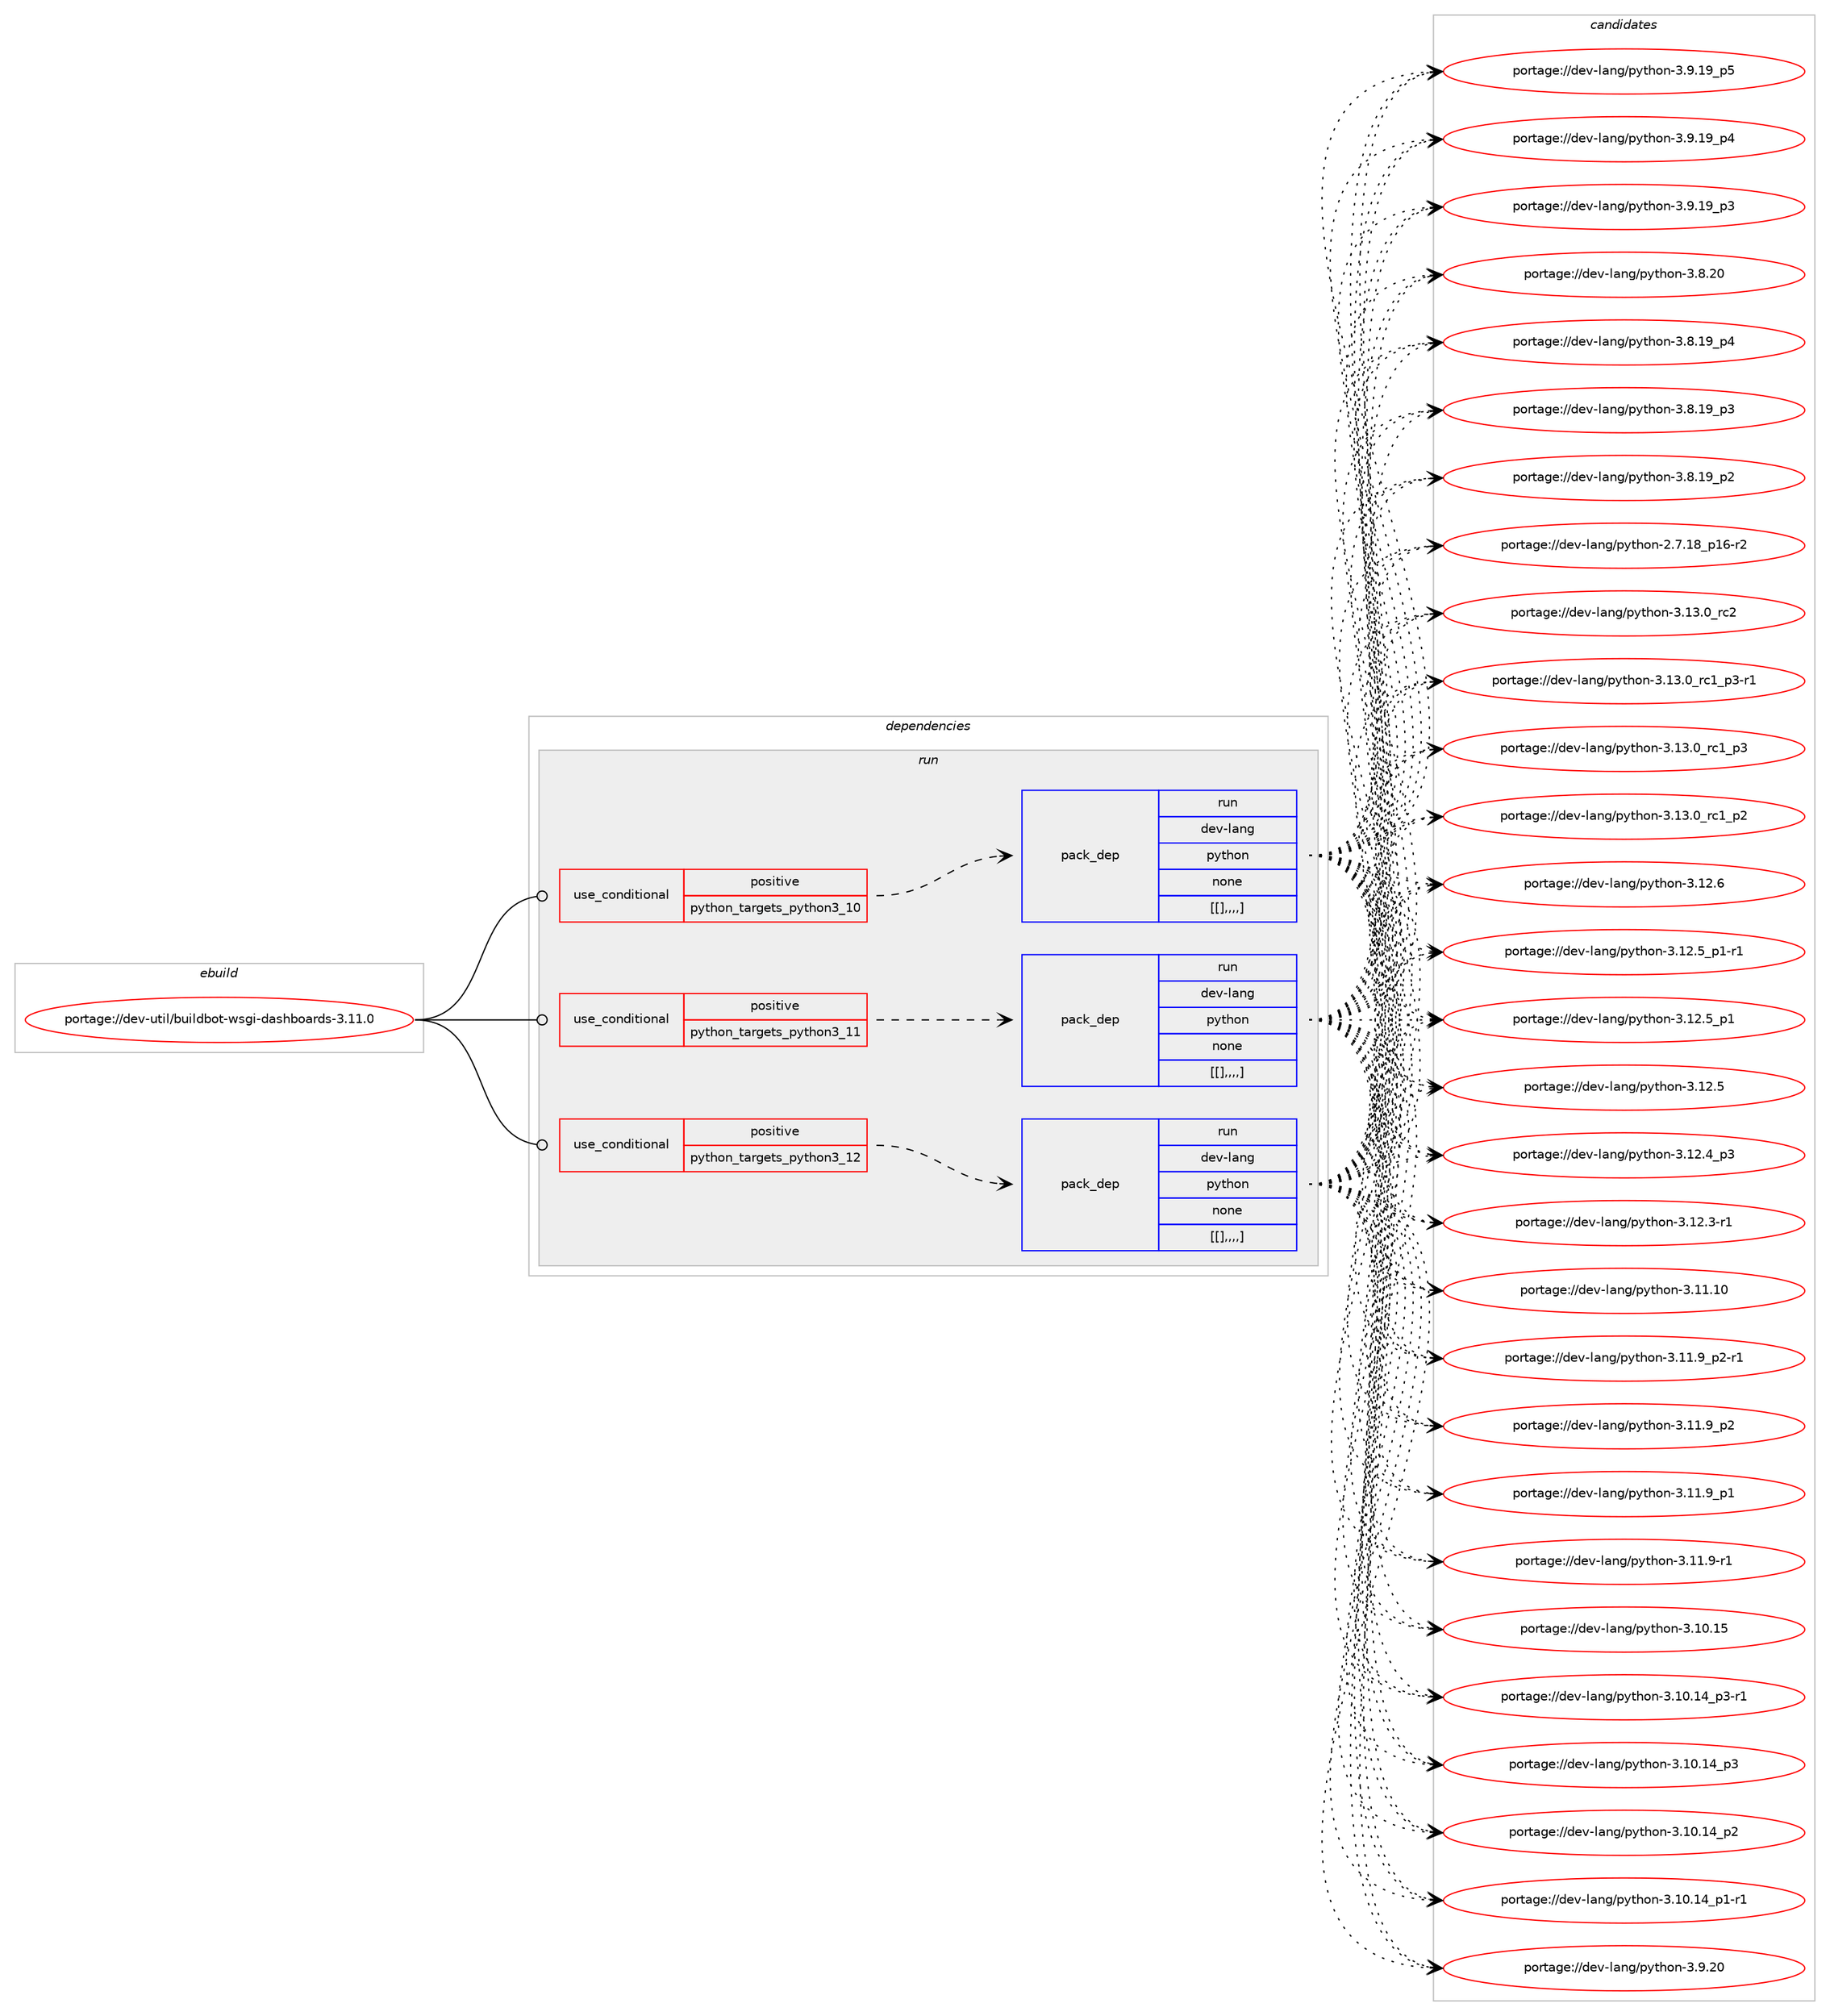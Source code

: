 digraph prolog {

# *************
# Graph options
# *************

newrank=true;
concentrate=true;
compound=true;
graph [rankdir=LR,fontname=Helvetica,fontsize=10,ranksep=1.5];#, ranksep=2.5, nodesep=0.2];
edge  [arrowhead=vee];
node  [fontname=Helvetica,fontsize=10];

# **********
# The ebuild
# **********

subgraph cluster_leftcol {
color=gray;
label=<<i>ebuild</i>>;
id [label="portage://dev-util/buildbot-wsgi-dashboards-3.11.0", color=red, width=4, href="../dev-util/buildbot-wsgi-dashboards-3.11.0.svg"];
}

# ****************
# The dependencies
# ****************

subgraph cluster_midcol {
color=gray;
label=<<i>dependencies</i>>;
subgraph cluster_compile {
fillcolor="#eeeeee";
style=filled;
label=<<i>compile</i>>;
}
subgraph cluster_compileandrun {
fillcolor="#eeeeee";
style=filled;
label=<<i>compile and run</i>>;
}
subgraph cluster_run {
fillcolor="#eeeeee";
style=filled;
label=<<i>run</i>>;
subgraph cond61161 {
dependency214978 [label=<<TABLE BORDER="0" CELLBORDER="1" CELLSPACING="0" CELLPADDING="4"><TR><TD ROWSPAN="3" CELLPADDING="10">use_conditional</TD></TR><TR><TD>positive</TD></TR><TR><TD>python_targets_python3_10</TD></TR></TABLE>>, shape=none, color=red];
subgraph pack152424 {
dependency214979 [label=<<TABLE BORDER="0" CELLBORDER="1" CELLSPACING="0" CELLPADDING="4" WIDTH="220"><TR><TD ROWSPAN="6" CELLPADDING="30">pack_dep</TD></TR><TR><TD WIDTH="110">run</TD></TR><TR><TD>dev-lang</TD></TR><TR><TD>python</TD></TR><TR><TD>none</TD></TR><TR><TD>[[],,,,]</TD></TR></TABLE>>, shape=none, color=blue];
}
dependency214978:e -> dependency214979:w [weight=20,style="dashed",arrowhead="vee"];
}
id:e -> dependency214978:w [weight=20,style="solid",arrowhead="odot"];
subgraph cond61162 {
dependency214980 [label=<<TABLE BORDER="0" CELLBORDER="1" CELLSPACING="0" CELLPADDING="4"><TR><TD ROWSPAN="3" CELLPADDING="10">use_conditional</TD></TR><TR><TD>positive</TD></TR><TR><TD>python_targets_python3_11</TD></TR></TABLE>>, shape=none, color=red];
subgraph pack152425 {
dependency214981 [label=<<TABLE BORDER="0" CELLBORDER="1" CELLSPACING="0" CELLPADDING="4" WIDTH="220"><TR><TD ROWSPAN="6" CELLPADDING="30">pack_dep</TD></TR><TR><TD WIDTH="110">run</TD></TR><TR><TD>dev-lang</TD></TR><TR><TD>python</TD></TR><TR><TD>none</TD></TR><TR><TD>[[],,,,]</TD></TR></TABLE>>, shape=none, color=blue];
}
dependency214980:e -> dependency214981:w [weight=20,style="dashed",arrowhead="vee"];
}
id:e -> dependency214980:w [weight=20,style="solid",arrowhead="odot"];
subgraph cond61163 {
dependency214982 [label=<<TABLE BORDER="0" CELLBORDER="1" CELLSPACING="0" CELLPADDING="4"><TR><TD ROWSPAN="3" CELLPADDING="10">use_conditional</TD></TR><TR><TD>positive</TD></TR><TR><TD>python_targets_python3_12</TD></TR></TABLE>>, shape=none, color=red];
subgraph pack152426 {
dependency214983 [label=<<TABLE BORDER="0" CELLBORDER="1" CELLSPACING="0" CELLPADDING="4" WIDTH="220"><TR><TD ROWSPAN="6" CELLPADDING="30">pack_dep</TD></TR><TR><TD WIDTH="110">run</TD></TR><TR><TD>dev-lang</TD></TR><TR><TD>python</TD></TR><TR><TD>none</TD></TR><TR><TD>[[],,,,]</TD></TR></TABLE>>, shape=none, color=blue];
}
dependency214982:e -> dependency214983:w [weight=20,style="dashed",arrowhead="vee"];
}
id:e -> dependency214982:w [weight=20,style="solid",arrowhead="odot"];
}
}

# **************
# The candidates
# **************

subgraph cluster_choices {
rank=same;
color=gray;
label=<<i>candidates</i>>;

subgraph choice152424 {
color=black;
nodesep=1;
choice10010111845108971101034711212111610411111045514649514648951149950 [label="portage://dev-lang/python-3.13.0_rc2", color=red, width=4,href="../dev-lang/python-3.13.0_rc2.svg"];
choice1001011184510897110103471121211161041111104551464951464895114994995112514511449 [label="portage://dev-lang/python-3.13.0_rc1_p3-r1", color=red, width=4,href="../dev-lang/python-3.13.0_rc1_p3-r1.svg"];
choice100101118451089711010347112121116104111110455146495146489511499499511251 [label="portage://dev-lang/python-3.13.0_rc1_p3", color=red, width=4,href="../dev-lang/python-3.13.0_rc1_p3.svg"];
choice100101118451089711010347112121116104111110455146495146489511499499511250 [label="portage://dev-lang/python-3.13.0_rc1_p2", color=red, width=4,href="../dev-lang/python-3.13.0_rc1_p2.svg"];
choice10010111845108971101034711212111610411111045514649504654 [label="portage://dev-lang/python-3.12.6", color=red, width=4,href="../dev-lang/python-3.12.6.svg"];
choice1001011184510897110103471121211161041111104551464950465395112494511449 [label="portage://dev-lang/python-3.12.5_p1-r1", color=red, width=4,href="../dev-lang/python-3.12.5_p1-r1.svg"];
choice100101118451089711010347112121116104111110455146495046539511249 [label="portage://dev-lang/python-3.12.5_p1", color=red, width=4,href="../dev-lang/python-3.12.5_p1.svg"];
choice10010111845108971101034711212111610411111045514649504653 [label="portage://dev-lang/python-3.12.5", color=red, width=4,href="../dev-lang/python-3.12.5.svg"];
choice100101118451089711010347112121116104111110455146495046529511251 [label="portage://dev-lang/python-3.12.4_p3", color=red, width=4,href="../dev-lang/python-3.12.4_p3.svg"];
choice100101118451089711010347112121116104111110455146495046514511449 [label="portage://dev-lang/python-3.12.3-r1", color=red, width=4,href="../dev-lang/python-3.12.3-r1.svg"];
choice1001011184510897110103471121211161041111104551464949464948 [label="portage://dev-lang/python-3.11.10", color=red, width=4,href="../dev-lang/python-3.11.10.svg"];
choice1001011184510897110103471121211161041111104551464949465795112504511449 [label="portage://dev-lang/python-3.11.9_p2-r1", color=red, width=4,href="../dev-lang/python-3.11.9_p2-r1.svg"];
choice100101118451089711010347112121116104111110455146494946579511250 [label="portage://dev-lang/python-3.11.9_p2", color=red, width=4,href="../dev-lang/python-3.11.9_p2.svg"];
choice100101118451089711010347112121116104111110455146494946579511249 [label="portage://dev-lang/python-3.11.9_p1", color=red, width=4,href="../dev-lang/python-3.11.9_p1.svg"];
choice100101118451089711010347112121116104111110455146494946574511449 [label="portage://dev-lang/python-3.11.9-r1", color=red, width=4,href="../dev-lang/python-3.11.9-r1.svg"];
choice1001011184510897110103471121211161041111104551464948464953 [label="portage://dev-lang/python-3.10.15", color=red, width=4,href="../dev-lang/python-3.10.15.svg"];
choice100101118451089711010347112121116104111110455146494846495295112514511449 [label="portage://dev-lang/python-3.10.14_p3-r1", color=red, width=4,href="../dev-lang/python-3.10.14_p3-r1.svg"];
choice10010111845108971101034711212111610411111045514649484649529511251 [label="portage://dev-lang/python-3.10.14_p3", color=red, width=4,href="../dev-lang/python-3.10.14_p3.svg"];
choice10010111845108971101034711212111610411111045514649484649529511250 [label="portage://dev-lang/python-3.10.14_p2", color=red, width=4,href="../dev-lang/python-3.10.14_p2.svg"];
choice100101118451089711010347112121116104111110455146494846495295112494511449 [label="portage://dev-lang/python-3.10.14_p1-r1", color=red, width=4,href="../dev-lang/python-3.10.14_p1-r1.svg"];
choice10010111845108971101034711212111610411111045514657465048 [label="portage://dev-lang/python-3.9.20", color=red, width=4,href="../dev-lang/python-3.9.20.svg"];
choice100101118451089711010347112121116104111110455146574649579511253 [label="portage://dev-lang/python-3.9.19_p5", color=red, width=4,href="../dev-lang/python-3.9.19_p5.svg"];
choice100101118451089711010347112121116104111110455146574649579511252 [label="portage://dev-lang/python-3.9.19_p4", color=red, width=4,href="../dev-lang/python-3.9.19_p4.svg"];
choice100101118451089711010347112121116104111110455146574649579511251 [label="portage://dev-lang/python-3.9.19_p3", color=red, width=4,href="../dev-lang/python-3.9.19_p3.svg"];
choice10010111845108971101034711212111610411111045514656465048 [label="portage://dev-lang/python-3.8.20", color=red, width=4,href="../dev-lang/python-3.8.20.svg"];
choice100101118451089711010347112121116104111110455146564649579511252 [label="portage://dev-lang/python-3.8.19_p4", color=red, width=4,href="../dev-lang/python-3.8.19_p4.svg"];
choice100101118451089711010347112121116104111110455146564649579511251 [label="portage://dev-lang/python-3.8.19_p3", color=red, width=4,href="../dev-lang/python-3.8.19_p3.svg"];
choice100101118451089711010347112121116104111110455146564649579511250 [label="portage://dev-lang/python-3.8.19_p2", color=red, width=4,href="../dev-lang/python-3.8.19_p2.svg"];
choice100101118451089711010347112121116104111110455046554649569511249544511450 [label="portage://dev-lang/python-2.7.18_p16-r2", color=red, width=4,href="../dev-lang/python-2.7.18_p16-r2.svg"];
dependency214979:e -> choice10010111845108971101034711212111610411111045514649514648951149950:w [style=dotted,weight="100"];
dependency214979:e -> choice1001011184510897110103471121211161041111104551464951464895114994995112514511449:w [style=dotted,weight="100"];
dependency214979:e -> choice100101118451089711010347112121116104111110455146495146489511499499511251:w [style=dotted,weight="100"];
dependency214979:e -> choice100101118451089711010347112121116104111110455146495146489511499499511250:w [style=dotted,weight="100"];
dependency214979:e -> choice10010111845108971101034711212111610411111045514649504654:w [style=dotted,weight="100"];
dependency214979:e -> choice1001011184510897110103471121211161041111104551464950465395112494511449:w [style=dotted,weight="100"];
dependency214979:e -> choice100101118451089711010347112121116104111110455146495046539511249:w [style=dotted,weight="100"];
dependency214979:e -> choice10010111845108971101034711212111610411111045514649504653:w [style=dotted,weight="100"];
dependency214979:e -> choice100101118451089711010347112121116104111110455146495046529511251:w [style=dotted,weight="100"];
dependency214979:e -> choice100101118451089711010347112121116104111110455146495046514511449:w [style=dotted,weight="100"];
dependency214979:e -> choice1001011184510897110103471121211161041111104551464949464948:w [style=dotted,weight="100"];
dependency214979:e -> choice1001011184510897110103471121211161041111104551464949465795112504511449:w [style=dotted,weight="100"];
dependency214979:e -> choice100101118451089711010347112121116104111110455146494946579511250:w [style=dotted,weight="100"];
dependency214979:e -> choice100101118451089711010347112121116104111110455146494946579511249:w [style=dotted,weight="100"];
dependency214979:e -> choice100101118451089711010347112121116104111110455146494946574511449:w [style=dotted,weight="100"];
dependency214979:e -> choice1001011184510897110103471121211161041111104551464948464953:w [style=dotted,weight="100"];
dependency214979:e -> choice100101118451089711010347112121116104111110455146494846495295112514511449:w [style=dotted,weight="100"];
dependency214979:e -> choice10010111845108971101034711212111610411111045514649484649529511251:w [style=dotted,weight="100"];
dependency214979:e -> choice10010111845108971101034711212111610411111045514649484649529511250:w [style=dotted,weight="100"];
dependency214979:e -> choice100101118451089711010347112121116104111110455146494846495295112494511449:w [style=dotted,weight="100"];
dependency214979:e -> choice10010111845108971101034711212111610411111045514657465048:w [style=dotted,weight="100"];
dependency214979:e -> choice100101118451089711010347112121116104111110455146574649579511253:w [style=dotted,weight="100"];
dependency214979:e -> choice100101118451089711010347112121116104111110455146574649579511252:w [style=dotted,weight="100"];
dependency214979:e -> choice100101118451089711010347112121116104111110455146574649579511251:w [style=dotted,weight="100"];
dependency214979:e -> choice10010111845108971101034711212111610411111045514656465048:w [style=dotted,weight="100"];
dependency214979:e -> choice100101118451089711010347112121116104111110455146564649579511252:w [style=dotted,weight="100"];
dependency214979:e -> choice100101118451089711010347112121116104111110455146564649579511251:w [style=dotted,weight="100"];
dependency214979:e -> choice100101118451089711010347112121116104111110455146564649579511250:w [style=dotted,weight="100"];
dependency214979:e -> choice100101118451089711010347112121116104111110455046554649569511249544511450:w [style=dotted,weight="100"];
}
subgraph choice152425 {
color=black;
nodesep=1;
choice10010111845108971101034711212111610411111045514649514648951149950 [label="portage://dev-lang/python-3.13.0_rc2", color=red, width=4,href="../dev-lang/python-3.13.0_rc2.svg"];
choice1001011184510897110103471121211161041111104551464951464895114994995112514511449 [label="portage://dev-lang/python-3.13.0_rc1_p3-r1", color=red, width=4,href="../dev-lang/python-3.13.0_rc1_p3-r1.svg"];
choice100101118451089711010347112121116104111110455146495146489511499499511251 [label="portage://dev-lang/python-3.13.0_rc1_p3", color=red, width=4,href="../dev-lang/python-3.13.0_rc1_p3.svg"];
choice100101118451089711010347112121116104111110455146495146489511499499511250 [label="portage://dev-lang/python-3.13.0_rc1_p2", color=red, width=4,href="../dev-lang/python-3.13.0_rc1_p2.svg"];
choice10010111845108971101034711212111610411111045514649504654 [label="portage://dev-lang/python-3.12.6", color=red, width=4,href="../dev-lang/python-3.12.6.svg"];
choice1001011184510897110103471121211161041111104551464950465395112494511449 [label="portage://dev-lang/python-3.12.5_p1-r1", color=red, width=4,href="../dev-lang/python-3.12.5_p1-r1.svg"];
choice100101118451089711010347112121116104111110455146495046539511249 [label="portage://dev-lang/python-3.12.5_p1", color=red, width=4,href="../dev-lang/python-3.12.5_p1.svg"];
choice10010111845108971101034711212111610411111045514649504653 [label="portage://dev-lang/python-3.12.5", color=red, width=4,href="../dev-lang/python-3.12.5.svg"];
choice100101118451089711010347112121116104111110455146495046529511251 [label="portage://dev-lang/python-3.12.4_p3", color=red, width=4,href="../dev-lang/python-3.12.4_p3.svg"];
choice100101118451089711010347112121116104111110455146495046514511449 [label="portage://dev-lang/python-3.12.3-r1", color=red, width=4,href="../dev-lang/python-3.12.3-r1.svg"];
choice1001011184510897110103471121211161041111104551464949464948 [label="portage://dev-lang/python-3.11.10", color=red, width=4,href="../dev-lang/python-3.11.10.svg"];
choice1001011184510897110103471121211161041111104551464949465795112504511449 [label="portage://dev-lang/python-3.11.9_p2-r1", color=red, width=4,href="../dev-lang/python-3.11.9_p2-r1.svg"];
choice100101118451089711010347112121116104111110455146494946579511250 [label="portage://dev-lang/python-3.11.9_p2", color=red, width=4,href="../dev-lang/python-3.11.9_p2.svg"];
choice100101118451089711010347112121116104111110455146494946579511249 [label="portage://dev-lang/python-3.11.9_p1", color=red, width=4,href="../dev-lang/python-3.11.9_p1.svg"];
choice100101118451089711010347112121116104111110455146494946574511449 [label="portage://dev-lang/python-3.11.9-r1", color=red, width=4,href="../dev-lang/python-3.11.9-r1.svg"];
choice1001011184510897110103471121211161041111104551464948464953 [label="portage://dev-lang/python-3.10.15", color=red, width=4,href="../dev-lang/python-3.10.15.svg"];
choice100101118451089711010347112121116104111110455146494846495295112514511449 [label="portage://dev-lang/python-3.10.14_p3-r1", color=red, width=4,href="../dev-lang/python-3.10.14_p3-r1.svg"];
choice10010111845108971101034711212111610411111045514649484649529511251 [label="portage://dev-lang/python-3.10.14_p3", color=red, width=4,href="../dev-lang/python-3.10.14_p3.svg"];
choice10010111845108971101034711212111610411111045514649484649529511250 [label="portage://dev-lang/python-3.10.14_p2", color=red, width=4,href="../dev-lang/python-3.10.14_p2.svg"];
choice100101118451089711010347112121116104111110455146494846495295112494511449 [label="portage://dev-lang/python-3.10.14_p1-r1", color=red, width=4,href="../dev-lang/python-3.10.14_p1-r1.svg"];
choice10010111845108971101034711212111610411111045514657465048 [label="portage://dev-lang/python-3.9.20", color=red, width=4,href="../dev-lang/python-3.9.20.svg"];
choice100101118451089711010347112121116104111110455146574649579511253 [label="portage://dev-lang/python-3.9.19_p5", color=red, width=4,href="../dev-lang/python-3.9.19_p5.svg"];
choice100101118451089711010347112121116104111110455146574649579511252 [label="portage://dev-lang/python-3.9.19_p4", color=red, width=4,href="../dev-lang/python-3.9.19_p4.svg"];
choice100101118451089711010347112121116104111110455146574649579511251 [label="portage://dev-lang/python-3.9.19_p3", color=red, width=4,href="../dev-lang/python-3.9.19_p3.svg"];
choice10010111845108971101034711212111610411111045514656465048 [label="portage://dev-lang/python-3.8.20", color=red, width=4,href="../dev-lang/python-3.8.20.svg"];
choice100101118451089711010347112121116104111110455146564649579511252 [label="portage://dev-lang/python-3.8.19_p4", color=red, width=4,href="../dev-lang/python-3.8.19_p4.svg"];
choice100101118451089711010347112121116104111110455146564649579511251 [label="portage://dev-lang/python-3.8.19_p3", color=red, width=4,href="../dev-lang/python-3.8.19_p3.svg"];
choice100101118451089711010347112121116104111110455146564649579511250 [label="portage://dev-lang/python-3.8.19_p2", color=red, width=4,href="../dev-lang/python-3.8.19_p2.svg"];
choice100101118451089711010347112121116104111110455046554649569511249544511450 [label="portage://dev-lang/python-2.7.18_p16-r2", color=red, width=4,href="../dev-lang/python-2.7.18_p16-r2.svg"];
dependency214981:e -> choice10010111845108971101034711212111610411111045514649514648951149950:w [style=dotted,weight="100"];
dependency214981:e -> choice1001011184510897110103471121211161041111104551464951464895114994995112514511449:w [style=dotted,weight="100"];
dependency214981:e -> choice100101118451089711010347112121116104111110455146495146489511499499511251:w [style=dotted,weight="100"];
dependency214981:e -> choice100101118451089711010347112121116104111110455146495146489511499499511250:w [style=dotted,weight="100"];
dependency214981:e -> choice10010111845108971101034711212111610411111045514649504654:w [style=dotted,weight="100"];
dependency214981:e -> choice1001011184510897110103471121211161041111104551464950465395112494511449:w [style=dotted,weight="100"];
dependency214981:e -> choice100101118451089711010347112121116104111110455146495046539511249:w [style=dotted,weight="100"];
dependency214981:e -> choice10010111845108971101034711212111610411111045514649504653:w [style=dotted,weight="100"];
dependency214981:e -> choice100101118451089711010347112121116104111110455146495046529511251:w [style=dotted,weight="100"];
dependency214981:e -> choice100101118451089711010347112121116104111110455146495046514511449:w [style=dotted,weight="100"];
dependency214981:e -> choice1001011184510897110103471121211161041111104551464949464948:w [style=dotted,weight="100"];
dependency214981:e -> choice1001011184510897110103471121211161041111104551464949465795112504511449:w [style=dotted,weight="100"];
dependency214981:e -> choice100101118451089711010347112121116104111110455146494946579511250:w [style=dotted,weight="100"];
dependency214981:e -> choice100101118451089711010347112121116104111110455146494946579511249:w [style=dotted,weight="100"];
dependency214981:e -> choice100101118451089711010347112121116104111110455146494946574511449:w [style=dotted,weight="100"];
dependency214981:e -> choice1001011184510897110103471121211161041111104551464948464953:w [style=dotted,weight="100"];
dependency214981:e -> choice100101118451089711010347112121116104111110455146494846495295112514511449:w [style=dotted,weight="100"];
dependency214981:e -> choice10010111845108971101034711212111610411111045514649484649529511251:w [style=dotted,weight="100"];
dependency214981:e -> choice10010111845108971101034711212111610411111045514649484649529511250:w [style=dotted,weight="100"];
dependency214981:e -> choice100101118451089711010347112121116104111110455146494846495295112494511449:w [style=dotted,weight="100"];
dependency214981:e -> choice10010111845108971101034711212111610411111045514657465048:w [style=dotted,weight="100"];
dependency214981:e -> choice100101118451089711010347112121116104111110455146574649579511253:w [style=dotted,weight="100"];
dependency214981:e -> choice100101118451089711010347112121116104111110455146574649579511252:w [style=dotted,weight="100"];
dependency214981:e -> choice100101118451089711010347112121116104111110455146574649579511251:w [style=dotted,weight="100"];
dependency214981:e -> choice10010111845108971101034711212111610411111045514656465048:w [style=dotted,weight="100"];
dependency214981:e -> choice100101118451089711010347112121116104111110455146564649579511252:w [style=dotted,weight="100"];
dependency214981:e -> choice100101118451089711010347112121116104111110455146564649579511251:w [style=dotted,weight="100"];
dependency214981:e -> choice100101118451089711010347112121116104111110455146564649579511250:w [style=dotted,weight="100"];
dependency214981:e -> choice100101118451089711010347112121116104111110455046554649569511249544511450:w [style=dotted,weight="100"];
}
subgraph choice152426 {
color=black;
nodesep=1;
choice10010111845108971101034711212111610411111045514649514648951149950 [label="portage://dev-lang/python-3.13.0_rc2", color=red, width=4,href="../dev-lang/python-3.13.0_rc2.svg"];
choice1001011184510897110103471121211161041111104551464951464895114994995112514511449 [label="portage://dev-lang/python-3.13.0_rc1_p3-r1", color=red, width=4,href="../dev-lang/python-3.13.0_rc1_p3-r1.svg"];
choice100101118451089711010347112121116104111110455146495146489511499499511251 [label="portage://dev-lang/python-3.13.0_rc1_p3", color=red, width=4,href="../dev-lang/python-3.13.0_rc1_p3.svg"];
choice100101118451089711010347112121116104111110455146495146489511499499511250 [label="portage://dev-lang/python-3.13.0_rc1_p2", color=red, width=4,href="../dev-lang/python-3.13.0_rc1_p2.svg"];
choice10010111845108971101034711212111610411111045514649504654 [label="portage://dev-lang/python-3.12.6", color=red, width=4,href="../dev-lang/python-3.12.6.svg"];
choice1001011184510897110103471121211161041111104551464950465395112494511449 [label="portage://dev-lang/python-3.12.5_p1-r1", color=red, width=4,href="../dev-lang/python-3.12.5_p1-r1.svg"];
choice100101118451089711010347112121116104111110455146495046539511249 [label="portage://dev-lang/python-3.12.5_p1", color=red, width=4,href="../dev-lang/python-3.12.5_p1.svg"];
choice10010111845108971101034711212111610411111045514649504653 [label="portage://dev-lang/python-3.12.5", color=red, width=4,href="../dev-lang/python-3.12.5.svg"];
choice100101118451089711010347112121116104111110455146495046529511251 [label="portage://dev-lang/python-3.12.4_p3", color=red, width=4,href="../dev-lang/python-3.12.4_p3.svg"];
choice100101118451089711010347112121116104111110455146495046514511449 [label="portage://dev-lang/python-3.12.3-r1", color=red, width=4,href="../dev-lang/python-3.12.3-r1.svg"];
choice1001011184510897110103471121211161041111104551464949464948 [label="portage://dev-lang/python-3.11.10", color=red, width=4,href="../dev-lang/python-3.11.10.svg"];
choice1001011184510897110103471121211161041111104551464949465795112504511449 [label="portage://dev-lang/python-3.11.9_p2-r1", color=red, width=4,href="../dev-lang/python-3.11.9_p2-r1.svg"];
choice100101118451089711010347112121116104111110455146494946579511250 [label="portage://dev-lang/python-3.11.9_p2", color=red, width=4,href="../dev-lang/python-3.11.9_p2.svg"];
choice100101118451089711010347112121116104111110455146494946579511249 [label="portage://dev-lang/python-3.11.9_p1", color=red, width=4,href="../dev-lang/python-3.11.9_p1.svg"];
choice100101118451089711010347112121116104111110455146494946574511449 [label="portage://dev-lang/python-3.11.9-r1", color=red, width=4,href="../dev-lang/python-3.11.9-r1.svg"];
choice1001011184510897110103471121211161041111104551464948464953 [label="portage://dev-lang/python-3.10.15", color=red, width=4,href="../dev-lang/python-3.10.15.svg"];
choice100101118451089711010347112121116104111110455146494846495295112514511449 [label="portage://dev-lang/python-3.10.14_p3-r1", color=red, width=4,href="../dev-lang/python-3.10.14_p3-r1.svg"];
choice10010111845108971101034711212111610411111045514649484649529511251 [label="portage://dev-lang/python-3.10.14_p3", color=red, width=4,href="../dev-lang/python-3.10.14_p3.svg"];
choice10010111845108971101034711212111610411111045514649484649529511250 [label="portage://dev-lang/python-3.10.14_p2", color=red, width=4,href="../dev-lang/python-3.10.14_p2.svg"];
choice100101118451089711010347112121116104111110455146494846495295112494511449 [label="portage://dev-lang/python-3.10.14_p1-r1", color=red, width=4,href="../dev-lang/python-3.10.14_p1-r1.svg"];
choice10010111845108971101034711212111610411111045514657465048 [label="portage://dev-lang/python-3.9.20", color=red, width=4,href="../dev-lang/python-3.9.20.svg"];
choice100101118451089711010347112121116104111110455146574649579511253 [label="portage://dev-lang/python-3.9.19_p5", color=red, width=4,href="../dev-lang/python-3.9.19_p5.svg"];
choice100101118451089711010347112121116104111110455146574649579511252 [label="portage://dev-lang/python-3.9.19_p4", color=red, width=4,href="../dev-lang/python-3.9.19_p4.svg"];
choice100101118451089711010347112121116104111110455146574649579511251 [label="portage://dev-lang/python-3.9.19_p3", color=red, width=4,href="../dev-lang/python-3.9.19_p3.svg"];
choice10010111845108971101034711212111610411111045514656465048 [label="portage://dev-lang/python-3.8.20", color=red, width=4,href="../dev-lang/python-3.8.20.svg"];
choice100101118451089711010347112121116104111110455146564649579511252 [label="portage://dev-lang/python-3.8.19_p4", color=red, width=4,href="../dev-lang/python-3.8.19_p4.svg"];
choice100101118451089711010347112121116104111110455146564649579511251 [label="portage://dev-lang/python-3.8.19_p3", color=red, width=4,href="../dev-lang/python-3.8.19_p3.svg"];
choice100101118451089711010347112121116104111110455146564649579511250 [label="portage://dev-lang/python-3.8.19_p2", color=red, width=4,href="../dev-lang/python-3.8.19_p2.svg"];
choice100101118451089711010347112121116104111110455046554649569511249544511450 [label="portage://dev-lang/python-2.7.18_p16-r2", color=red, width=4,href="../dev-lang/python-2.7.18_p16-r2.svg"];
dependency214983:e -> choice10010111845108971101034711212111610411111045514649514648951149950:w [style=dotted,weight="100"];
dependency214983:e -> choice1001011184510897110103471121211161041111104551464951464895114994995112514511449:w [style=dotted,weight="100"];
dependency214983:e -> choice100101118451089711010347112121116104111110455146495146489511499499511251:w [style=dotted,weight="100"];
dependency214983:e -> choice100101118451089711010347112121116104111110455146495146489511499499511250:w [style=dotted,weight="100"];
dependency214983:e -> choice10010111845108971101034711212111610411111045514649504654:w [style=dotted,weight="100"];
dependency214983:e -> choice1001011184510897110103471121211161041111104551464950465395112494511449:w [style=dotted,weight="100"];
dependency214983:e -> choice100101118451089711010347112121116104111110455146495046539511249:w [style=dotted,weight="100"];
dependency214983:e -> choice10010111845108971101034711212111610411111045514649504653:w [style=dotted,weight="100"];
dependency214983:e -> choice100101118451089711010347112121116104111110455146495046529511251:w [style=dotted,weight="100"];
dependency214983:e -> choice100101118451089711010347112121116104111110455146495046514511449:w [style=dotted,weight="100"];
dependency214983:e -> choice1001011184510897110103471121211161041111104551464949464948:w [style=dotted,weight="100"];
dependency214983:e -> choice1001011184510897110103471121211161041111104551464949465795112504511449:w [style=dotted,weight="100"];
dependency214983:e -> choice100101118451089711010347112121116104111110455146494946579511250:w [style=dotted,weight="100"];
dependency214983:e -> choice100101118451089711010347112121116104111110455146494946579511249:w [style=dotted,weight="100"];
dependency214983:e -> choice100101118451089711010347112121116104111110455146494946574511449:w [style=dotted,weight="100"];
dependency214983:e -> choice1001011184510897110103471121211161041111104551464948464953:w [style=dotted,weight="100"];
dependency214983:e -> choice100101118451089711010347112121116104111110455146494846495295112514511449:w [style=dotted,weight="100"];
dependency214983:e -> choice10010111845108971101034711212111610411111045514649484649529511251:w [style=dotted,weight="100"];
dependency214983:e -> choice10010111845108971101034711212111610411111045514649484649529511250:w [style=dotted,weight="100"];
dependency214983:e -> choice100101118451089711010347112121116104111110455146494846495295112494511449:w [style=dotted,weight="100"];
dependency214983:e -> choice10010111845108971101034711212111610411111045514657465048:w [style=dotted,weight="100"];
dependency214983:e -> choice100101118451089711010347112121116104111110455146574649579511253:w [style=dotted,weight="100"];
dependency214983:e -> choice100101118451089711010347112121116104111110455146574649579511252:w [style=dotted,weight="100"];
dependency214983:e -> choice100101118451089711010347112121116104111110455146574649579511251:w [style=dotted,weight="100"];
dependency214983:e -> choice10010111845108971101034711212111610411111045514656465048:w [style=dotted,weight="100"];
dependency214983:e -> choice100101118451089711010347112121116104111110455146564649579511252:w [style=dotted,weight="100"];
dependency214983:e -> choice100101118451089711010347112121116104111110455146564649579511251:w [style=dotted,weight="100"];
dependency214983:e -> choice100101118451089711010347112121116104111110455146564649579511250:w [style=dotted,weight="100"];
dependency214983:e -> choice100101118451089711010347112121116104111110455046554649569511249544511450:w [style=dotted,weight="100"];
}
}

}
